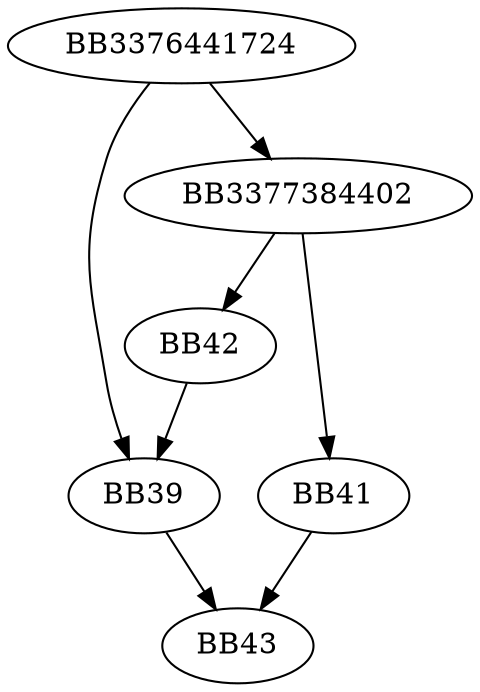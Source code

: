 digraph G{
	BB3376441724->BB39;
	BB3376441724->BB3377384402;
	BB3377384402->BB41;
	BB3377384402->BB42;
	BB42->BB39;
	BB39->BB43;
	BB41->BB43;
}
